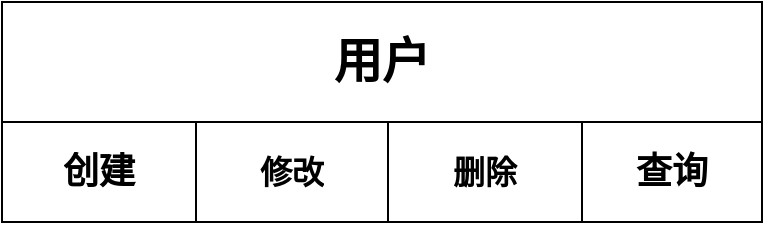 <mxfile version="21.7.5" type="github">
  <diagram id="prtHgNgQTEPvFCAcTncT" name="Page-1">
    <mxGraphModel dx="1379" dy="764" grid="1" gridSize="10" guides="1" tooltips="1" connect="1" arrows="1" fold="1" page="1" pageScale="1" pageWidth="827" pageHeight="1169" math="0" shadow="0">
      <root>
        <mxCell id="0" />
        <mxCell id="1" parent="0" />
        <mxCell id="x2MY3SJJRR_8M5Zhqf7X-1" value="&lt;font style=&quot;font-size: 24px;&quot;&gt;&lt;b&gt;用户&lt;/b&gt;&lt;/font&gt;" style="rounded=0;whiteSpace=wrap;html=1;" vertex="1" parent="1">
          <mxGeometry x="240" y="180" width="380" height="60" as="geometry" />
        </mxCell>
        <mxCell id="x2MY3SJJRR_8M5Zhqf7X-33" value="" style="group;fontStyle=1" vertex="1" connectable="0" parent="1">
          <mxGeometry x="240" y="240" width="380" height="50" as="geometry" />
        </mxCell>
        <mxCell id="x2MY3SJJRR_8M5Zhqf7X-5" value="" style="shape=table;startSize=0;container=1;collapsible=0;childLayout=tableLayout;fontSize=16;fontStyle=1" vertex="1" parent="x2MY3SJJRR_8M5Zhqf7X-33">
          <mxGeometry width="290" height="50" as="geometry" />
        </mxCell>
        <mxCell id="x2MY3SJJRR_8M5Zhqf7X-6" value="" style="shape=tableRow;horizontal=0;startSize=0;swimlaneHead=0;swimlaneBody=0;strokeColor=inherit;top=0;left=0;bottom=0;right=0;collapsible=0;dropTarget=0;fillColor=none;points=[[0,0.5],[1,0.5]];portConstraint=eastwest;fontSize=16;fontStyle=1" vertex="1" parent="x2MY3SJJRR_8M5Zhqf7X-5">
          <mxGeometry width="290" height="50" as="geometry" />
        </mxCell>
        <mxCell id="x2MY3SJJRR_8M5Zhqf7X-7" value="&lt;font style=&quot;font-size: 18px;&quot;&gt;创建&lt;/font&gt;" style="shape=partialRectangle;html=1;whiteSpace=wrap;connectable=0;strokeColor=inherit;overflow=hidden;fillColor=none;top=0;left=0;bottom=0;right=0;pointerEvents=1;fontSize=16;fontStyle=1" vertex="1" parent="x2MY3SJJRR_8M5Zhqf7X-6">
          <mxGeometry width="97" height="50" as="geometry">
            <mxRectangle width="97" height="50" as="alternateBounds" />
          </mxGeometry>
        </mxCell>
        <mxCell id="x2MY3SJJRR_8M5Zhqf7X-8" value="修改" style="shape=partialRectangle;html=1;whiteSpace=wrap;connectable=0;strokeColor=inherit;overflow=hidden;fillColor=none;top=0;left=0;bottom=0;right=0;pointerEvents=1;fontSize=16;fontStyle=1" vertex="1" parent="x2MY3SJJRR_8M5Zhqf7X-6">
          <mxGeometry x="97" width="96" height="50" as="geometry">
            <mxRectangle width="96" height="50" as="alternateBounds" />
          </mxGeometry>
        </mxCell>
        <mxCell id="x2MY3SJJRR_8M5Zhqf7X-9" value="删除" style="shape=partialRectangle;html=1;whiteSpace=wrap;connectable=0;strokeColor=inherit;overflow=hidden;fillColor=none;top=0;left=0;bottom=0;right=0;pointerEvents=1;fontSize=16;fontStyle=1" vertex="1" parent="x2MY3SJJRR_8M5Zhqf7X-6">
          <mxGeometry x="193" width="97" height="50" as="geometry">
            <mxRectangle width="97" height="50" as="alternateBounds" />
          </mxGeometry>
        </mxCell>
        <mxCell id="x2MY3SJJRR_8M5Zhqf7X-32" value="&lt;font style=&quot;font-size: 18px;&quot;&gt;查询&lt;/font&gt;" style="whiteSpace=wrap;html=1;fontStyle=1" vertex="1" parent="x2MY3SJJRR_8M5Zhqf7X-33">
          <mxGeometry x="290" width="90" height="50" as="geometry" />
        </mxCell>
      </root>
    </mxGraphModel>
  </diagram>
</mxfile>
